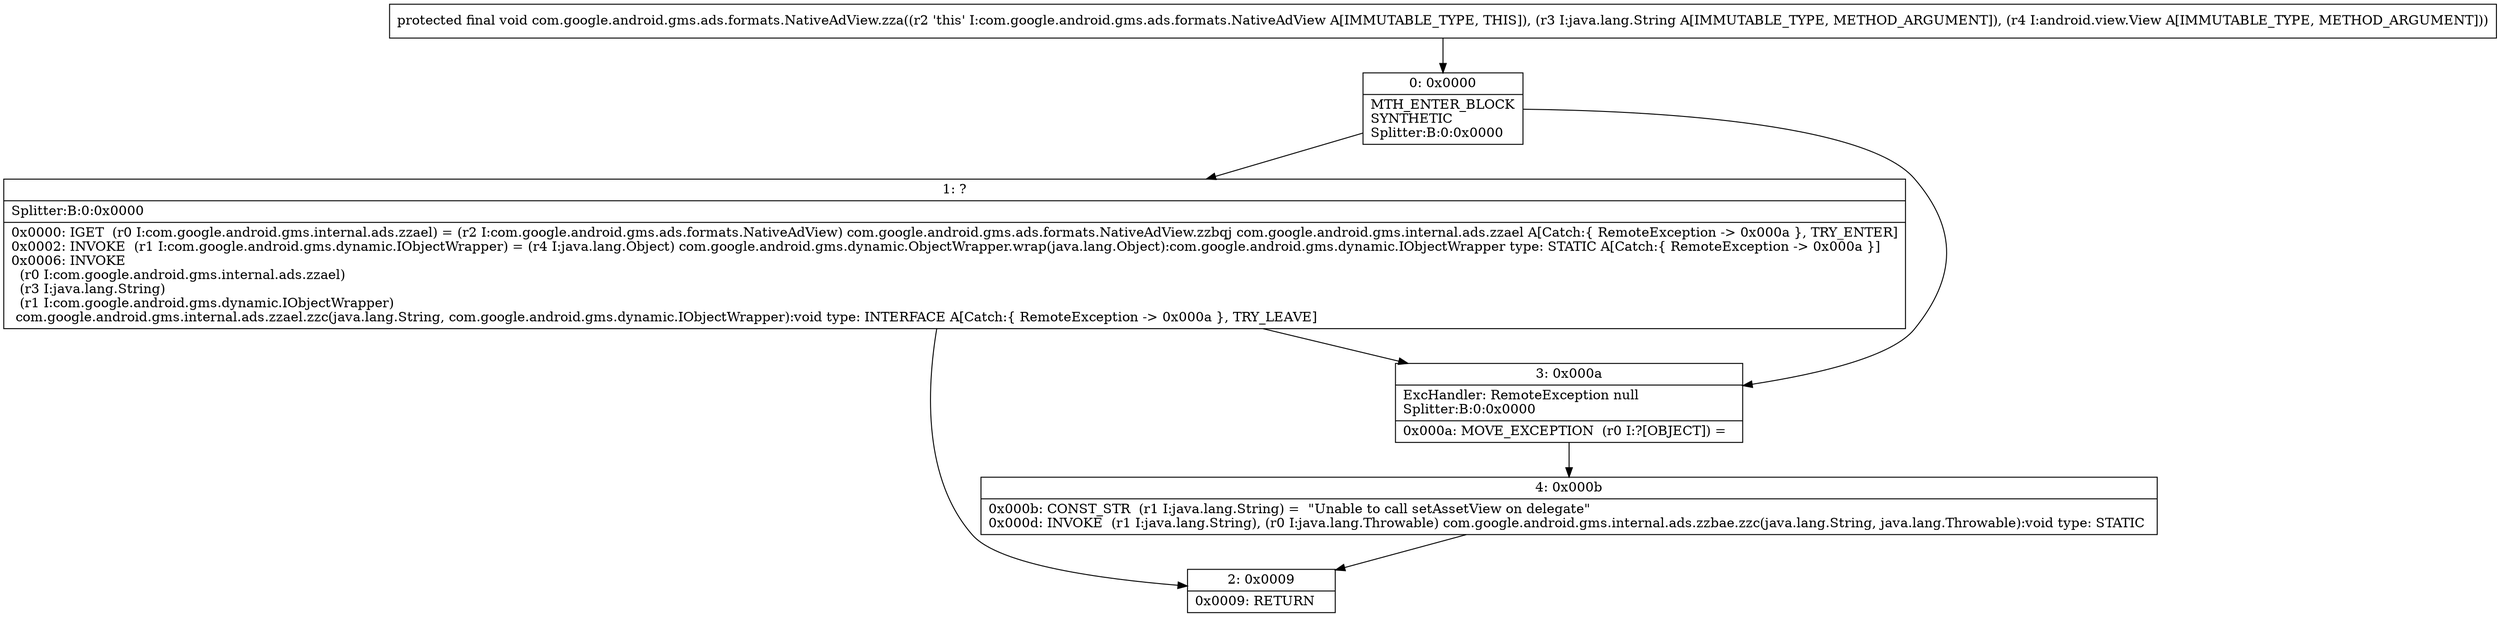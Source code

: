 digraph "CFG forcom.google.android.gms.ads.formats.NativeAdView.zza(Ljava\/lang\/String;Landroid\/view\/View;)V" {
Node_0 [shape=record,label="{0\:\ 0x0000|MTH_ENTER_BLOCK\lSYNTHETIC\lSplitter:B:0:0x0000\l}"];
Node_1 [shape=record,label="{1\:\ ?|Splitter:B:0:0x0000\l|0x0000: IGET  (r0 I:com.google.android.gms.internal.ads.zzael) = (r2 I:com.google.android.gms.ads.formats.NativeAdView) com.google.android.gms.ads.formats.NativeAdView.zzbqj com.google.android.gms.internal.ads.zzael A[Catch:\{ RemoteException \-\> 0x000a \}, TRY_ENTER]\l0x0002: INVOKE  (r1 I:com.google.android.gms.dynamic.IObjectWrapper) = (r4 I:java.lang.Object) com.google.android.gms.dynamic.ObjectWrapper.wrap(java.lang.Object):com.google.android.gms.dynamic.IObjectWrapper type: STATIC A[Catch:\{ RemoteException \-\> 0x000a \}]\l0x0006: INVOKE  \l  (r0 I:com.google.android.gms.internal.ads.zzael)\l  (r3 I:java.lang.String)\l  (r1 I:com.google.android.gms.dynamic.IObjectWrapper)\l com.google.android.gms.internal.ads.zzael.zzc(java.lang.String, com.google.android.gms.dynamic.IObjectWrapper):void type: INTERFACE A[Catch:\{ RemoteException \-\> 0x000a \}, TRY_LEAVE]\l}"];
Node_2 [shape=record,label="{2\:\ 0x0009|0x0009: RETURN   \l}"];
Node_3 [shape=record,label="{3\:\ 0x000a|ExcHandler: RemoteException null\lSplitter:B:0:0x0000\l|0x000a: MOVE_EXCEPTION  (r0 I:?[OBJECT]) =  \l}"];
Node_4 [shape=record,label="{4\:\ 0x000b|0x000b: CONST_STR  (r1 I:java.lang.String) =  \"Unable to call setAssetView on delegate\" \l0x000d: INVOKE  (r1 I:java.lang.String), (r0 I:java.lang.Throwable) com.google.android.gms.internal.ads.zzbae.zzc(java.lang.String, java.lang.Throwable):void type: STATIC \l}"];
MethodNode[shape=record,label="{protected final void com.google.android.gms.ads.formats.NativeAdView.zza((r2 'this' I:com.google.android.gms.ads.formats.NativeAdView A[IMMUTABLE_TYPE, THIS]), (r3 I:java.lang.String A[IMMUTABLE_TYPE, METHOD_ARGUMENT]), (r4 I:android.view.View A[IMMUTABLE_TYPE, METHOD_ARGUMENT])) }"];
MethodNode -> Node_0;
Node_0 -> Node_1;
Node_0 -> Node_3;
Node_1 -> Node_2;
Node_1 -> Node_3;
Node_3 -> Node_4;
Node_4 -> Node_2;
}

